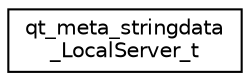 digraph "Graphical Class Hierarchy"
{
  edge [fontname="Helvetica",fontsize="10",labelfontname="Helvetica",labelfontsize="10"];
  node [fontname="Helvetica",fontsize="10",shape=record];
  rankdir="LR";
  Node0 [label="qt_meta_stringdata\l_LocalServer_t",height=0.2,width=0.4,color="black", fillcolor="white", style="filled",URL="$structqt__meta__stringdata___local_server__t.html"];
}
